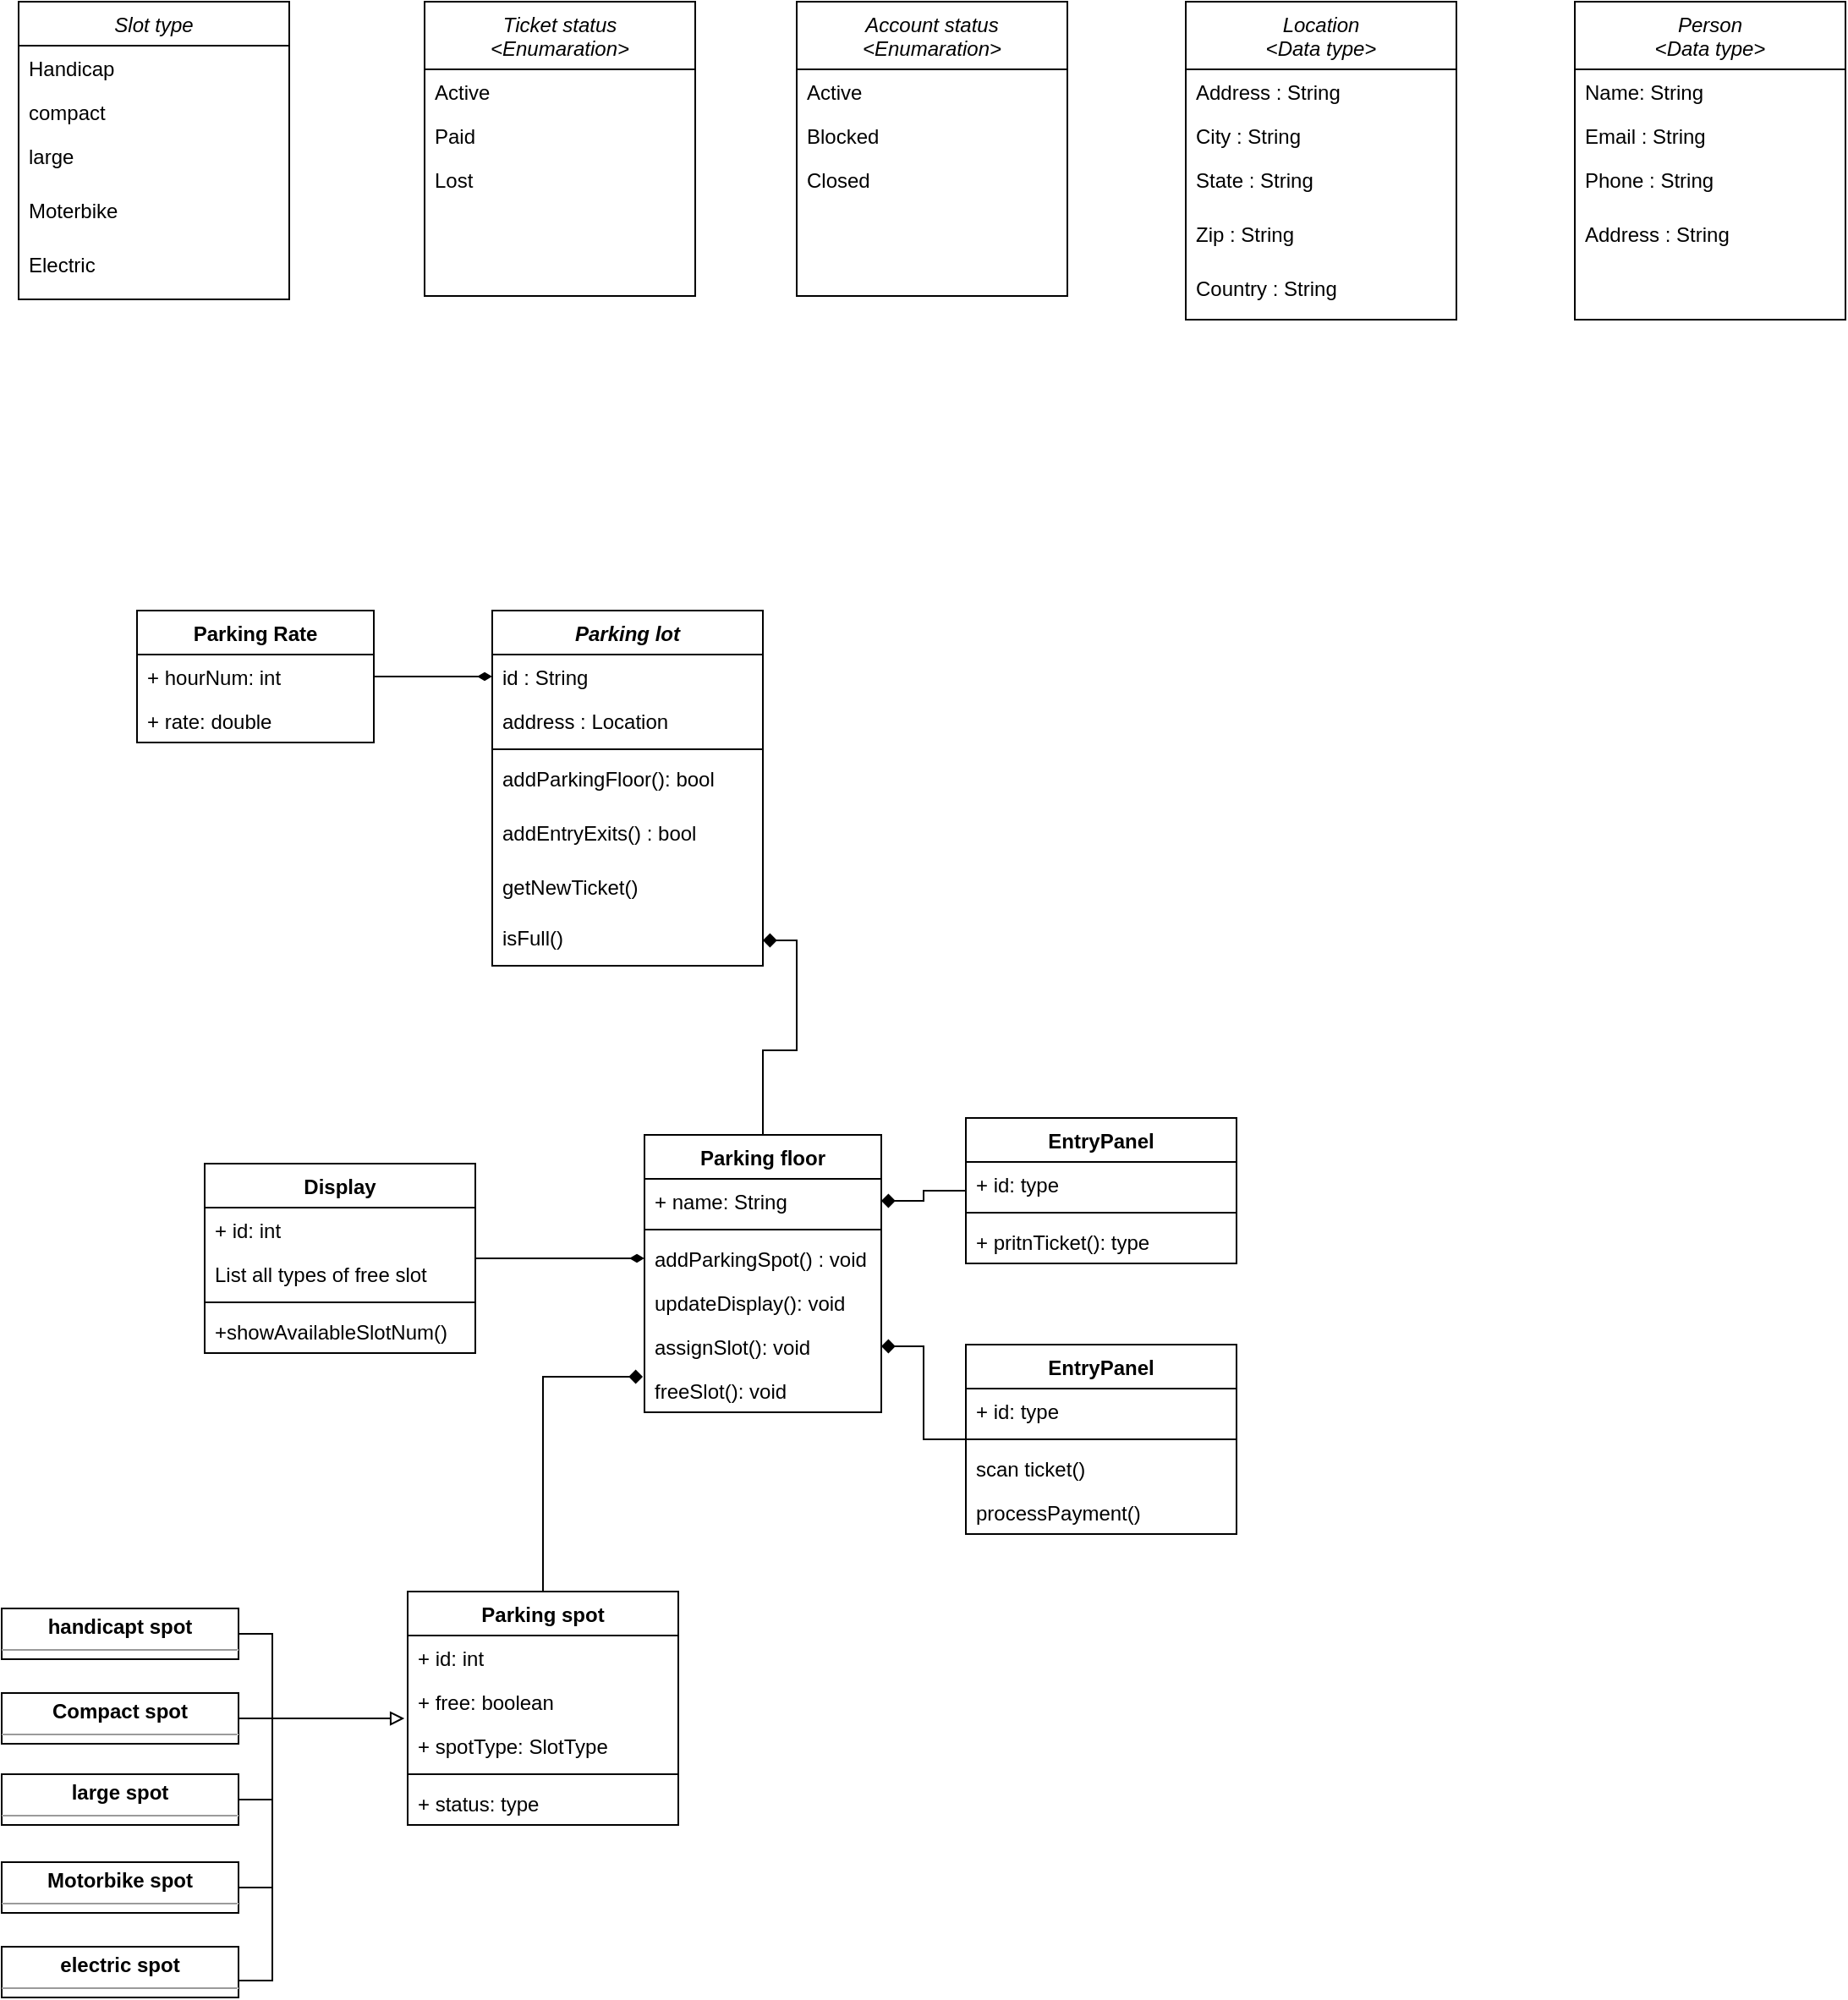 <mxfile version="14.4.8" type="github">
  <diagram id="C5RBs43oDa-KdzZeNtuy" name="Page-1">
    <mxGraphModel dx="1426" dy="3253" grid="1" gridSize="10" guides="1" tooltips="1" connect="1" arrows="1" fold="1" page="1" pageScale="1" pageWidth="1654" pageHeight="2336" math="0" shadow="0">
      <root>
        <mxCell id="WIyWlLk6GJQsqaUBKTNV-0" />
        <mxCell id="WIyWlLk6GJQsqaUBKTNV-1" parent="WIyWlLk6GJQsqaUBKTNV-0" />
        <mxCell id="zkfFHV4jXpPFQw0GAbJ--0" value="Slot type" style="swimlane;fontStyle=2;align=center;verticalAlign=top;childLayout=stackLayout;horizontal=1;startSize=26;horizontalStack=0;resizeParent=1;resizeLast=0;collapsible=1;marginBottom=0;rounded=0;shadow=0;strokeWidth=1;" parent="WIyWlLk6GJQsqaUBKTNV-1" vertex="1">
          <mxGeometry x="30" y="-30" width="160" height="176" as="geometry">
            <mxRectangle x="230" y="140" width="160" height="26" as="alternateBounds" />
          </mxGeometry>
        </mxCell>
        <mxCell id="zkfFHV4jXpPFQw0GAbJ--1" value="Handicap" style="text;align=left;verticalAlign=top;spacingLeft=4;spacingRight=4;overflow=hidden;rotatable=0;points=[[0,0.5],[1,0.5]];portConstraint=eastwest;" parent="zkfFHV4jXpPFQw0GAbJ--0" vertex="1">
          <mxGeometry y="26" width="160" height="26" as="geometry" />
        </mxCell>
        <mxCell id="zkfFHV4jXpPFQw0GAbJ--2" value="compact" style="text;align=left;verticalAlign=top;spacingLeft=4;spacingRight=4;overflow=hidden;rotatable=0;points=[[0,0.5],[1,0.5]];portConstraint=eastwest;rounded=0;shadow=0;html=0;" parent="zkfFHV4jXpPFQw0GAbJ--0" vertex="1">
          <mxGeometry y="52" width="160" height="26" as="geometry" />
        </mxCell>
        <mxCell id="IZJayk3lvnDu-hb6GBfK-0" value="large" style="text;align=left;verticalAlign=top;spacingLeft=4;spacingRight=4;overflow=hidden;rotatable=0;points=[[0,0.5],[1,0.5]];portConstraint=eastwest;rounded=0;shadow=0;html=0;" parent="zkfFHV4jXpPFQw0GAbJ--0" vertex="1">
          <mxGeometry y="78" width="160" height="32" as="geometry" />
        </mxCell>
        <mxCell id="zkfFHV4jXpPFQw0GAbJ--3" value="Moterbike" style="text;align=left;verticalAlign=top;spacingLeft=4;spacingRight=4;overflow=hidden;rotatable=0;points=[[0,0.5],[1,0.5]];portConstraint=eastwest;rounded=0;shadow=0;html=0;" parent="zkfFHV4jXpPFQw0GAbJ--0" vertex="1">
          <mxGeometry y="110" width="160" height="32" as="geometry" />
        </mxCell>
        <mxCell id="aLDY6bKr768kCVnEgQFR-0" value="Electric" style="text;align=left;verticalAlign=top;spacingLeft=4;spacingRight=4;overflow=hidden;rotatable=0;points=[[0,0.5],[1,0.5]];portConstraint=eastwest;rounded=0;shadow=0;html=0;" vertex="1" parent="zkfFHV4jXpPFQw0GAbJ--0">
          <mxGeometry y="142" width="160" height="32" as="geometry" />
        </mxCell>
        <mxCell id="Fod4XT9fk3nyyHBI4y4Q-15" value="Ticket status&#xa;&lt;Enumaration&gt;" style="swimlane;fontStyle=2;align=center;verticalAlign=top;childLayout=stackLayout;horizontal=1;startSize=40;horizontalStack=0;resizeParent=1;resizeLast=0;collapsible=1;marginBottom=0;rounded=0;shadow=0;strokeWidth=1;" parent="WIyWlLk6GJQsqaUBKTNV-1" vertex="1">
          <mxGeometry x="270" y="-30" width="160" height="174" as="geometry">
            <mxRectangle x="230" y="140" width="160" height="26" as="alternateBounds" />
          </mxGeometry>
        </mxCell>
        <mxCell id="Fod4XT9fk3nyyHBI4y4Q-16" value="Active" style="text;align=left;verticalAlign=top;spacingLeft=4;spacingRight=4;overflow=hidden;rotatable=0;points=[[0,0.5],[1,0.5]];portConstraint=eastwest;" parent="Fod4XT9fk3nyyHBI4y4Q-15" vertex="1">
          <mxGeometry y="40" width="160" height="26" as="geometry" />
        </mxCell>
        <mxCell id="Fod4XT9fk3nyyHBI4y4Q-17" value="Paid" style="text;align=left;verticalAlign=top;spacingLeft=4;spacingRight=4;overflow=hidden;rotatable=0;points=[[0,0.5],[1,0.5]];portConstraint=eastwest;rounded=0;shadow=0;html=0;" parent="Fod4XT9fk3nyyHBI4y4Q-15" vertex="1">
          <mxGeometry y="66" width="160" height="26" as="geometry" />
        </mxCell>
        <mxCell id="Fod4XT9fk3nyyHBI4y4Q-18" value="Lost" style="text;align=left;verticalAlign=top;spacingLeft=4;spacingRight=4;overflow=hidden;rotatable=0;points=[[0,0.5],[1,0.5]];portConstraint=eastwest;rounded=0;shadow=0;html=0;" parent="Fod4XT9fk3nyyHBI4y4Q-15" vertex="1">
          <mxGeometry y="92" width="160" height="32" as="geometry" />
        </mxCell>
        <mxCell id="Fod4XT9fk3nyyHBI4y4Q-20" value="Account status&#xa;&lt;Enumaration&gt;" style="swimlane;fontStyle=2;align=center;verticalAlign=top;childLayout=stackLayout;horizontal=1;startSize=40;horizontalStack=0;resizeParent=1;resizeLast=0;collapsible=1;marginBottom=0;rounded=0;shadow=0;strokeWidth=1;" parent="WIyWlLk6GJQsqaUBKTNV-1" vertex="1">
          <mxGeometry x="490" y="-30" width="160" height="174" as="geometry">
            <mxRectangle x="230" y="140" width="160" height="26" as="alternateBounds" />
          </mxGeometry>
        </mxCell>
        <mxCell id="Fod4XT9fk3nyyHBI4y4Q-21" value="Active" style="text;align=left;verticalAlign=top;spacingLeft=4;spacingRight=4;overflow=hidden;rotatable=0;points=[[0,0.5],[1,0.5]];portConstraint=eastwest;" parent="Fod4XT9fk3nyyHBI4y4Q-20" vertex="1">
          <mxGeometry y="40" width="160" height="26" as="geometry" />
        </mxCell>
        <mxCell id="Fod4XT9fk3nyyHBI4y4Q-22" value="Blocked" style="text;align=left;verticalAlign=top;spacingLeft=4;spacingRight=4;overflow=hidden;rotatable=0;points=[[0,0.5],[1,0.5]];portConstraint=eastwest;rounded=0;shadow=0;html=0;" parent="Fod4XT9fk3nyyHBI4y4Q-20" vertex="1">
          <mxGeometry y="66" width="160" height="26" as="geometry" />
        </mxCell>
        <mxCell id="Fod4XT9fk3nyyHBI4y4Q-23" value="Closed" style="text;align=left;verticalAlign=top;spacingLeft=4;spacingRight=4;overflow=hidden;rotatable=0;points=[[0,0.5],[1,0.5]];portConstraint=eastwest;rounded=0;shadow=0;html=0;" parent="Fod4XT9fk3nyyHBI4y4Q-20" vertex="1">
          <mxGeometry y="92" width="160" height="32" as="geometry" />
        </mxCell>
        <mxCell id="Fod4XT9fk3nyyHBI4y4Q-24" value="Location&#xa;&lt;Data type&gt;" style="swimlane;fontStyle=2;align=center;verticalAlign=top;childLayout=stackLayout;horizontal=1;startSize=40;horizontalStack=0;resizeParent=1;resizeLast=0;collapsible=1;marginBottom=0;rounded=0;shadow=0;strokeWidth=1;" parent="WIyWlLk6GJQsqaUBKTNV-1" vertex="1">
          <mxGeometry x="720" y="-30" width="160" height="188" as="geometry">
            <mxRectangle x="230" y="140" width="160" height="26" as="alternateBounds" />
          </mxGeometry>
        </mxCell>
        <mxCell id="Fod4XT9fk3nyyHBI4y4Q-25" value="Address : String" style="text;align=left;verticalAlign=top;spacingLeft=4;spacingRight=4;overflow=hidden;rotatable=0;points=[[0,0.5],[1,0.5]];portConstraint=eastwest;" parent="Fod4XT9fk3nyyHBI4y4Q-24" vertex="1">
          <mxGeometry y="40" width="160" height="26" as="geometry" />
        </mxCell>
        <mxCell id="Fod4XT9fk3nyyHBI4y4Q-26" value="City : String" style="text;align=left;verticalAlign=top;spacingLeft=4;spacingRight=4;overflow=hidden;rotatable=0;points=[[0,0.5],[1,0.5]];portConstraint=eastwest;rounded=0;shadow=0;html=0;" parent="Fod4XT9fk3nyyHBI4y4Q-24" vertex="1">
          <mxGeometry y="66" width="160" height="26" as="geometry" />
        </mxCell>
        <mxCell id="Fod4XT9fk3nyyHBI4y4Q-27" value="State : String" style="text;align=left;verticalAlign=top;spacingLeft=4;spacingRight=4;overflow=hidden;rotatable=0;points=[[0,0.5],[1,0.5]];portConstraint=eastwest;rounded=0;shadow=0;html=0;" parent="Fod4XT9fk3nyyHBI4y4Q-24" vertex="1">
          <mxGeometry y="92" width="160" height="32" as="geometry" />
        </mxCell>
        <mxCell id="Fod4XT9fk3nyyHBI4y4Q-28" value="Zip : String" style="text;align=left;verticalAlign=top;spacingLeft=4;spacingRight=4;overflow=hidden;rotatable=0;points=[[0,0.5],[1,0.5]];portConstraint=eastwest;rounded=0;shadow=0;html=0;" parent="Fod4XT9fk3nyyHBI4y4Q-24" vertex="1">
          <mxGeometry y="124" width="160" height="32" as="geometry" />
        </mxCell>
        <mxCell id="Fod4XT9fk3nyyHBI4y4Q-29" value="Country : String" style="text;align=left;verticalAlign=top;spacingLeft=4;spacingRight=4;overflow=hidden;rotatable=0;points=[[0,0.5],[1,0.5]];portConstraint=eastwest;rounded=0;shadow=0;html=0;" parent="Fod4XT9fk3nyyHBI4y4Q-24" vertex="1">
          <mxGeometry y="156" width="160" height="32" as="geometry" />
        </mxCell>
        <mxCell id="Fod4XT9fk3nyyHBI4y4Q-30" value="Person&#xa;&lt;Data type&gt;" style="swimlane;fontStyle=2;align=center;verticalAlign=top;childLayout=stackLayout;horizontal=1;startSize=40;horizontalStack=0;resizeParent=1;resizeLast=0;collapsible=1;marginBottom=0;rounded=0;shadow=0;strokeWidth=1;" parent="WIyWlLk6GJQsqaUBKTNV-1" vertex="1">
          <mxGeometry x="950" y="-30" width="160" height="188" as="geometry">
            <mxRectangle x="230" y="140" width="160" height="26" as="alternateBounds" />
          </mxGeometry>
        </mxCell>
        <mxCell id="Fod4XT9fk3nyyHBI4y4Q-31" value="Name: String" style="text;align=left;verticalAlign=top;spacingLeft=4;spacingRight=4;overflow=hidden;rotatable=0;points=[[0,0.5],[1,0.5]];portConstraint=eastwest;" parent="Fod4XT9fk3nyyHBI4y4Q-30" vertex="1">
          <mxGeometry y="40" width="160" height="26" as="geometry" />
        </mxCell>
        <mxCell id="Fod4XT9fk3nyyHBI4y4Q-32" value="Email : String" style="text;align=left;verticalAlign=top;spacingLeft=4;spacingRight=4;overflow=hidden;rotatable=0;points=[[0,0.5],[1,0.5]];portConstraint=eastwest;rounded=0;shadow=0;html=0;" parent="Fod4XT9fk3nyyHBI4y4Q-30" vertex="1">
          <mxGeometry y="66" width="160" height="26" as="geometry" />
        </mxCell>
        <mxCell id="Fod4XT9fk3nyyHBI4y4Q-33" value="Phone : String" style="text;align=left;verticalAlign=top;spacingLeft=4;spacingRight=4;overflow=hidden;rotatable=0;points=[[0,0.5],[1,0.5]];portConstraint=eastwest;rounded=0;shadow=0;html=0;" parent="Fod4XT9fk3nyyHBI4y4Q-30" vertex="1">
          <mxGeometry y="92" width="160" height="32" as="geometry" />
        </mxCell>
        <mxCell id="Fod4XT9fk3nyyHBI4y4Q-34" value="Address : String" style="text;align=left;verticalAlign=top;spacingLeft=4;spacingRight=4;overflow=hidden;rotatable=0;points=[[0,0.5],[1,0.5]];portConstraint=eastwest;rounded=0;shadow=0;html=0;" parent="Fod4XT9fk3nyyHBI4y4Q-30" vertex="1">
          <mxGeometry y="124" width="160" height="32" as="geometry" />
        </mxCell>
        <mxCell id="aLDY6bKr768kCVnEgQFR-1" value="Parking lot" style="swimlane;fontStyle=3;align=center;verticalAlign=top;childLayout=stackLayout;horizontal=1;startSize=26;horizontalStack=0;resizeParent=1;resizeLast=0;collapsible=1;marginBottom=0;rounded=0;shadow=0;strokeWidth=1;" vertex="1" parent="WIyWlLk6GJQsqaUBKTNV-1">
          <mxGeometry x="310" y="330" width="160" height="210" as="geometry">
            <mxRectangle x="230" y="140" width="160" height="26" as="alternateBounds" />
          </mxGeometry>
        </mxCell>
        <mxCell id="aLDY6bKr768kCVnEgQFR-2" value="id : String" style="text;align=left;verticalAlign=top;spacingLeft=4;spacingRight=4;overflow=hidden;rotatable=0;points=[[0,0.5],[1,0.5]];portConstraint=eastwest;" vertex="1" parent="aLDY6bKr768kCVnEgQFR-1">
          <mxGeometry y="26" width="160" height="26" as="geometry" />
        </mxCell>
        <mxCell id="aLDY6bKr768kCVnEgQFR-3" value="address : Location" style="text;align=left;verticalAlign=top;spacingLeft=4;spacingRight=4;overflow=hidden;rotatable=0;points=[[0,0.5],[1,0.5]];portConstraint=eastwest;rounded=0;shadow=0;html=0;" vertex="1" parent="aLDY6bKr768kCVnEgQFR-1">
          <mxGeometry y="52" width="160" height="26" as="geometry" />
        </mxCell>
        <mxCell id="aLDY6bKr768kCVnEgQFR-8" value="" style="line;strokeWidth=1;fillColor=none;align=left;verticalAlign=middle;spacingTop=-1;spacingLeft=3;spacingRight=3;rotatable=0;labelPosition=right;points=[];portConstraint=eastwest;" vertex="1" parent="aLDY6bKr768kCVnEgQFR-1">
          <mxGeometry y="78" width="160" height="8" as="geometry" />
        </mxCell>
        <mxCell id="aLDY6bKr768kCVnEgQFR-4" value="addParkingFloor(): bool" style="text;align=left;verticalAlign=top;spacingLeft=4;spacingRight=4;overflow=hidden;rotatable=0;points=[[0,0.5],[1,0.5]];portConstraint=eastwest;rounded=0;shadow=0;html=0;" vertex="1" parent="aLDY6bKr768kCVnEgQFR-1">
          <mxGeometry y="86" width="160" height="32" as="geometry" />
        </mxCell>
        <mxCell id="aLDY6bKr768kCVnEgQFR-5" value="addEntryExits() : bool" style="text;align=left;verticalAlign=top;spacingLeft=4;spacingRight=4;overflow=hidden;rotatable=0;points=[[0,0.5],[1,0.5]];portConstraint=eastwest;rounded=0;shadow=0;html=0;" vertex="1" parent="aLDY6bKr768kCVnEgQFR-1">
          <mxGeometry y="118" width="160" height="32" as="geometry" />
        </mxCell>
        <mxCell id="aLDY6bKr768kCVnEgQFR-6" value="getNewTicket()" style="text;align=left;verticalAlign=top;spacingLeft=4;spacingRight=4;overflow=hidden;rotatable=0;points=[[0,0.5],[1,0.5]];portConstraint=eastwest;rounded=0;shadow=0;html=0;" vertex="1" parent="aLDY6bKr768kCVnEgQFR-1">
          <mxGeometry y="150" width="160" height="30" as="geometry" />
        </mxCell>
        <mxCell id="aLDY6bKr768kCVnEgQFR-9" value="isFull()" style="text;align=left;verticalAlign=top;spacingLeft=4;spacingRight=4;overflow=hidden;rotatable=0;points=[[0,0.5],[1,0.5]];portConstraint=eastwest;rounded=0;shadow=0;html=0;" vertex="1" parent="aLDY6bKr768kCVnEgQFR-1">
          <mxGeometry y="180" width="160" height="30" as="geometry" />
        </mxCell>
        <mxCell id="aLDY6bKr768kCVnEgQFR-14" style="edgeStyle=orthogonalEdgeStyle;rounded=0;orthogonalLoop=1;jettySize=auto;html=1;entryX=0;entryY=0.5;entryDx=0;entryDy=0;endArrow=diamondThin;endFill=1;" edge="1" parent="WIyWlLk6GJQsqaUBKTNV-1" source="aLDY6bKr768kCVnEgQFR-10" target="aLDY6bKr768kCVnEgQFR-2">
          <mxGeometry relative="1" as="geometry" />
        </mxCell>
        <mxCell id="aLDY6bKr768kCVnEgQFR-10" value="Parking Rate" style="swimlane;fontStyle=1;childLayout=stackLayout;horizontal=1;startSize=26;fillColor=none;horizontalStack=0;resizeParent=1;resizeParentMax=0;resizeLast=0;collapsible=1;marginBottom=0;" vertex="1" parent="WIyWlLk6GJQsqaUBKTNV-1">
          <mxGeometry x="100" y="330" width="140" height="78" as="geometry" />
        </mxCell>
        <mxCell id="aLDY6bKr768kCVnEgQFR-11" value="+ hourNum: int" style="text;strokeColor=none;fillColor=none;align=left;verticalAlign=top;spacingLeft=4;spacingRight=4;overflow=hidden;rotatable=0;points=[[0,0.5],[1,0.5]];portConstraint=eastwest;" vertex="1" parent="aLDY6bKr768kCVnEgQFR-10">
          <mxGeometry y="26" width="140" height="26" as="geometry" />
        </mxCell>
        <mxCell id="aLDY6bKr768kCVnEgQFR-12" value="+ rate: double" style="text;strokeColor=none;fillColor=none;align=left;verticalAlign=top;spacingLeft=4;spacingRight=4;overflow=hidden;rotatable=0;points=[[0,0.5],[1,0.5]];portConstraint=eastwest;" vertex="1" parent="aLDY6bKr768kCVnEgQFR-10">
          <mxGeometry y="52" width="140" height="26" as="geometry" />
        </mxCell>
        <mxCell id="aLDY6bKr768kCVnEgQFR-64" style="edgeStyle=orthogonalEdgeStyle;rounded=0;orthogonalLoop=1;jettySize=auto;html=1;endArrow=diamond;endFill=1;entryX=1;entryY=0.5;entryDx=0;entryDy=0;" edge="1" parent="WIyWlLk6GJQsqaUBKTNV-1" source="aLDY6bKr768kCVnEgQFR-15" target="aLDY6bKr768kCVnEgQFR-9">
          <mxGeometry relative="1" as="geometry">
            <mxPoint x="400" y="580" as="targetPoint" />
          </mxGeometry>
        </mxCell>
        <mxCell id="aLDY6bKr768kCVnEgQFR-15" value="Parking floor" style="swimlane;fontStyle=1;childLayout=stackLayout;horizontal=1;startSize=26;fillColor=none;horizontalStack=0;resizeParent=1;resizeParentMax=0;resizeLast=0;collapsible=1;marginBottom=0;" vertex="1" parent="WIyWlLk6GJQsqaUBKTNV-1">
          <mxGeometry x="400" y="640" width="140" height="164" as="geometry" />
        </mxCell>
        <mxCell id="aLDY6bKr768kCVnEgQFR-16" value="+ name: String" style="text;strokeColor=none;fillColor=none;align=left;verticalAlign=top;spacingLeft=4;spacingRight=4;overflow=hidden;rotatable=0;points=[[0,0.5],[1,0.5]];portConstraint=eastwest;" vertex="1" parent="aLDY6bKr768kCVnEgQFR-15">
          <mxGeometry y="26" width="140" height="26" as="geometry" />
        </mxCell>
        <mxCell id="aLDY6bKr768kCVnEgQFR-19" value="" style="line;strokeWidth=1;fillColor=none;align=left;verticalAlign=middle;spacingTop=-1;spacingLeft=3;spacingRight=3;rotatable=0;labelPosition=right;points=[];portConstraint=eastwest;" vertex="1" parent="aLDY6bKr768kCVnEgQFR-15">
          <mxGeometry y="52" width="140" height="8" as="geometry" />
        </mxCell>
        <mxCell id="aLDY6bKr768kCVnEgQFR-17" value="addParkingSpot() : void" style="text;fillColor=none;align=left;verticalAlign=top;spacingLeft=4;spacingRight=4;overflow=hidden;rotatable=0;points=[[0,0.5],[1,0.5]];portConstraint=eastwest;" vertex="1" parent="aLDY6bKr768kCVnEgQFR-15">
          <mxGeometry y="60" width="140" height="26" as="geometry" />
        </mxCell>
        <mxCell id="aLDY6bKr768kCVnEgQFR-18" value="updateDisplay(): void" style="text;strokeColor=none;fillColor=none;align=left;verticalAlign=top;spacingLeft=4;spacingRight=4;overflow=hidden;rotatable=0;points=[[0,0.5],[1,0.5]];portConstraint=eastwest;" vertex="1" parent="aLDY6bKr768kCVnEgQFR-15">
          <mxGeometry y="86" width="140" height="26" as="geometry" />
        </mxCell>
        <mxCell id="aLDY6bKr768kCVnEgQFR-21" value="assignSlot(): void" style="text;strokeColor=none;fillColor=none;align=left;verticalAlign=top;spacingLeft=4;spacingRight=4;overflow=hidden;rotatable=0;points=[[0,0.5],[1,0.5]];portConstraint=eastwest;" vertex="1" parent="aLDY6bKr768kCVnEgQFR-15">
          <mxGeometry y="112" width="140" height="26" as="geometry" />
        </mxCell>
        <mxCell id="aLDY6bKr768kCVnEgQFR-22" value="freeSlot(): void" style="text;strokeColor=none;fillColor=none;align=left;verticalAlign=top;spacingLeft=4;spacingRight=4;overflow=hidden;rotatable=0;points=[[0,0.5],[1,0.5]];portConstraint=eastwest;" vertex="1" parent="aLDY6bKr768kCVnEgQFR-15">
          <mxGeometry y="138" width="140" height="26" as="geometry" />
        </mxCell>
        <mxCell id="aLDY6bKr768kCVnEgQFR-37" style="edgeStyle=orthogonalEdgeStyle;rounded=0;orthogonalLoop=1;jettySize=auto;html=1;entryX=0;entryY=0.5;entryDx=0;entryDy=0;endArrow=diamondThin;endFill=1;" edge="1" parent="WIyWlLk6GJQsqaUBKTNV-1" source="aLDY6bKr768kCVnEgQFR-31" target="aLDY6bKr768kCVnEgQFR-17">
          <mxGeometry relative="1" as="geometry" />
        </mxCell>
        <mxCell id="aLDY6bKr768kCVnEgQFR-31" value="Display" style="swimlane;fontStyle=1;align=center;verticalAlign=top;childLayout=stackLayout;horizontal=1;startSize=26;horizontalStack=0;resizeParent=1;resizeParentMax=0;resizeLast=0;collapsible=1;marginBottom=0;strokeColor=#000000;" vertex="1" parent="WIyWlLk6GJQsqaUBKTNV-1">
          <mxGeometry x="140" y="657" width="160" height="112" as="geometry" />
        </mxCell>
        <mxCell id="aLDY6bKr768kCVnEgQFR-32" value="+ id: int" style="text;strokeColor=none;fillColor=none;align=left;verticalAlign=top;spacingLeft=4;spacingRight=4;overflow=hidden;rotatable=0;points=[[0,0.5],[1,0.5]];portConstraint=eastwest;" vertex="1" parent="aLDY6bKr768kCVnEgQFR-31">
          <mxGeometry y="26" width="160" height="26" as="geometry" />
        </mxCell>
        <mxCell id="aLDY6bKr768kCVnEgQFR-35" value="List all types of free slot" style="text;strokeColor=none;fillColor=none;align=left;verticalAlign=top;spacingLeft=4;spacingRight=4;overflow=hidden;rotatable=0;points=[[0,0.5],[1,0.5]];portConstraint=eastwest;" vertex="1" parent="aLDY6bKr768kCVnEgQFR-31">
          <mxGeometry y="52" width="160" height="26" as="geometry" />
        </mxCell>
        <mxCell id="aLDY6bKr768kCVnEgQFR-33" value="" style="line;strokeWidth=1;fillColor=none;align=left;verticalAlign=middle;spacingTop=-1;spacingLeft=3;spacingRight=3;rotatable=0;labelPosition=right;points=[];portConstraint=eastwest;" vertex="1" parent="aLDY6bKr768kCVnEgQFR-31">
          <mxGeometry y="78" width="160" height="8" as="geometry" />
        </mxCell>
        <mxCell id="aLDY6bKr768kCVnEgQFR-34" value="+showAvailableSlotNum() " style="text;strokeColor=none;fillColor=none;align=left;verticalAlign=top;spacingLeft=4;spacingRight=4;overflow=hidden;rotatable=0;points=[[0,0.5],[1,0.5]];portConstraint=eastwest;" vertex="1" parent="aLDY6bKr768kCVnEgQFR-31">
          <mxGeometry y="86" width="160" height="26" as="geometry" />
        </mxCell>
        <mxCell id="aLDY6bKr768kCVnEgQFR-63" style="edgeStyle=orthogonalEdgeStyle;rounded=0;orthogonalLoop=1;jettySize=auto;html=1;entryX=-0.007;entryY=0.192;entryDx=0;entryDy=0;entryPerimeter=0;endArrow=diamond;endFill=1;" edge="1" parent="WIyWlLk6GJQsqaUBKTNV-1" source="aLDY6bKr768kCVnEgQFR-38" target="aLDY6bKr768kCVnEgQFR-22">
          <mxGeometry relative="1" as="geometry" />
        </mxCell>
        <mxCell id="aLDY6bKr768kCVnEgQFR-38" value="Parking spot" style="swimlane;fontStyle=1;align=center;verticalAlign=top;childLayout=stackLayout;horizontal=1;startSize=26;horizontalStack=0;resizeParent=1;resizeParentMax=0;resizeLast=0;collapsible=1;marginBottom=0;strokeColor=#000000;" vertex="1" parent="WIyWlLk6GJQsqaUBKTNV-1">
          <mxGeometry x="260" y="910" width="160" height="138" as="geometry" />
        </mxCell>
        <mxCell id="aLDY6bKr768kCVnEgQFR-39" value="+ id: int" style="text;strokeColor=none;fillColor=none;align=left;verticalAlign=top;spacingLeft=4;spacingRight=4;overflow=hidden;rotatable=0;points=[[0,0.5],[1,0.5]];portConstraint=eastwest;" vertex="1" parent="aLDY6bKr768kCVnEgQFR-38">
          <mxGeometry y="26" width="160" height="26" as="geometry" />
        </mxCell>
        <mxCell id="aLDY6bKr768kCVnEgQFR-47" value="+ free: boolean" style="text;strokeColor=none;fillColor=none;align=left;verticalAlign=top;spacingLeft=4;spacingRight=4;overflow=hidden;rotatable=0;points=[[0,0.5],[1,0.5]];portConstraint=eastwest;" vertex="1" parent="aLDY6bKr768kCVnEgQFR-38">
          <mxGeometry y="52" width="160" height="26" as="geometry" />
        </mxCell>
        <mxCell id="aLDY6bKr768kCVnEgQFR-46" value="+ spotType: SlotType" style="text;strokeColor=none;fillColor=none;align=left;verticalAlign=top;spacingLeft=4;spacingRight=4;overflow=hidden;rotatable=0;points=[[0,0.5],[1,0.5]];portConstraint=eastwest;" vertex="1" parent="aLDY6bKr768kCVnEgQFR-38">
          <mxGeometry y="78" width="160" height="26" as="geometry" />
        </mxCell>
        <mxCell id="aLDY6bKr768kCVnEgQFR-40" value="" style="line;strokeWidth=1;fillColor=none;align=left;verticalAlign=middle;spacingTop=-1;spacingLeft=3;spacingRight=3;rotatable=0;labelPosition=right;points=[];portConstraint=eastwest;" vertex="1" parent="aLDY6bKr768kCVnEgQFR-38">
          <mxGeometry y="104" width="160" height="8" as="geometry" />
        </mxCell>
        <mxCell id="aLDY6bKr768kCVnEgQFR-41" value="+ status: type" style="text;strokeColor=none;fillColor=none;align=left;verticalAlign=top;spacingLeft=4;spacingRight=4;overflow=hidden;rotatable=0;points=[[0,0.5],[1,0.5]];portConstraint=eastwest;" vertex="1" parent="aLDY6bKr768kCVnEgQFR-38">
          <mxGeometry y="112" width="160" height="26" as="geometry" />
        </mxCell>
        <mxCell id="aLDY6bKr768kCVnEgQFR-58" style="edgeStyle=orthogonalEdgeStyle;rounded=0;orthogonalLoop=1;jettySize=auto;html=1;endArrow=none;endFill=0;entryX=1;entryY=0.5;entryDx=0;entryDy=0;" edge="1" parent="WIyWlLk6GJQsqaUBKTNV-1" source="aLDY6bKr768kCVnEgQFR-48" target="aLDY6bKr768kCVnEgQFR-53">
          <mxGeometry relative="1" as="geometry">
            <mxPoint x="170" y="1140" as="targetPoint" />
            <Array as="points">
              <mxPoint x="180" y="935" />
              <mxPoint x="180" y="1140" />
              <mxPoint x="160" y="1140" />
            </Array>
          </mxGeometry>
        </mxCell>
        <mxCell id="aLDY6bKr768kCVnEgQFR-48" value="&lt;p style=&quot;margin: 0px ; margin-top: 4px ; text-align: center&quot;&gt;&lt;b&gt;handicapt spot&lt;/b&gt;&lt;/p&gt;&lt;hr size=&quot;1&quot;&gt;&lt;div style=&quot;height: 2px&quot;&gt;&lt;/div&gt;" style="verticalAlign=top;align=left;overflow=fill;fontSize=12;fontFamily=Helvetica;html=1;strokeColor=#000000;" vertex="1" parent="WIyWlLk6GJQsqaUBKTNV-1">
          <mxGeometry x="20" y="920" width="140" height="30" as="geometry" />
        </mxCell>
        <mxCell id="aLDY6bKr768kCVnEgQFR-60" style="edgeStyle=orthogonalEdgeStyle;rounded=0;orthogonalLoop=1;jettySize=auto;html=1;endArrow=none;endFill=0;" edge="1" parent="WIyWlLk6GJQsqaUBKTNV-1" source="aLDY6bKr768kCVnEgQFR-49">
          <mxGeometry relative="1" as="geometry">
            <mxPoint x="180" y="985" as="targetPoint" />
          </mxGeometry>
        </mxCell>
        <mxCell id="aLDY6bKr768kCVnEgQFR-62" style="edgeStyle=orthogonalEdgeStyle;rounded=0;orthogonalLoop=1;jettySize=auto;html=1;entryX=-0.012;entryY=-0.115;entryDx=0;entryDy=0;entryPerimeter=0;endArrow=block;endFill=0;" edge="1" parent="WIyWlLk6GJQsqaUBKTNV-1" source="aLDY6bKr768kCVnEgQFR-49" target="aLDY6bKr768kCVnEgQFR-46">
          <mxGeometry relative="1" as="geometry" />
        </mxCell>
        <mxCell id="aLDY6bKr768kCVnEgQFR-49" value="&lt;p style=&quot;margin: 0px ; margin-top: 4px ; text-align: center&quot;&gt;&lt;b&gt;Compact spot&lt;/b&gt;&lt;/p&gt;&lt;hr size=&quot;1&quot;&gt;&lt;div style=&quot;height: 2px&quot;&gt;&lt;/div&gt;" style="verticalAlign=top;align=left;overflow=fill;fontSize=12;fontFamily=Helvetica;html=1;strokeColor=#000000;" vertex="1" parent="WIyWlLk6GJQsqaUBKTNV-1">
          <mxGeometry x="20" y="970" width="140" height="30" as="geometry" />
        </mxCell>
        <mxCell id="aLDY6bKr768kCVnEgQFR-59" style="edgeStyle=orthogonalEdgeStyle;rounded=0;orthogonalLoop=1;jettySize=auto;html=1;endArrow=none;endFill=0;" edge="1" parent="WIyWlLk6GJQsqaUBKTNV-1" source="aLDY6bKr768kCVnEgQFR-51">
          <mxGeometry relative="1" as="geometry">
            <mxPoint x="180" y="1033" as="targetPoint" />
          </mxGeometry>
        </mxCell>
        <mxCell id="aLDY6bKr768kCVnEgQFR-51" value="&lt;p style=&quot;margin: 0px ; margin-top: 4px ; text-align: center&quot;&gt;&lt;b&gt;large spot&lt;/b&gt;&lt;/p&gt;&lt;hr size=&quot;1&quot;&gt;&lt;div style=&quot;height: 2px&quot;&gt;&lt;/div&gt;" style="verticalAlign=top;align=left;overflow=fill;fontSize=12;fontFamily=Helvetica;html=1;strokeColor=#000000;" vertex="1" parent="WIyWlLk6GJQsqaUBKTNV-1">
          <mxGeometry x="20" y="1018" width="140" height="30" as="geometry" />
        </mxCell>
        <mxCell id="aLDY6bKr768kCVnEgQFR-61" style="edgeStyle=orthogonalEdgeStyle;rounded=0;orthogonalLoop=1;jettySize=auto;html=1;endArrow=none;endFill=0;" edge="1" parent="WIyWlLk6GJQsqaUBKTNV-1" source="aLDY6bKr768kCVnEgQFR-52">
          <mxGeometry relative="1" as="geometry">
            <mxPoint x="180" y="1085" as="targetPoint" />
          </mxGeometry>
        </mxCell>
        <mxCell id="aLDY6bKr768kCVnEgQFR-52" value="&lt;p style=&quot;margin: 0px ; margin-top: 4px ; text-align: center&quot;&gt;&lt;b&gt;Motorbike spot&lt;/b&gt;&lt;/p&gt;&lt;hr size=&quot;1&quot;&gt;&lt;div style=&quot;height: 2px&quot;&gt;&lt;/div&gt;" style="verticalAlign=top;align=left;overflow=fill;fontSize=12;fontFamily=Helvetica;html=1;strokeColor=#000000;" vertex="1" parent="WIyWlLk6GJQsqaUBKTNV-1">
          <mxGeometry x="20" y="1070" width="140" height="30" as="geometry" />
        </mxCell>
        <mxCell id="aLDY6bKr768kCVnEgQFR-53" value="&lt;p style=&quot;margin: 0px ; margin-top: 4px ; text-align: center&quot;&gt;&lt;b&gt;electric spot&lt;/b&gt;&lt;/p&gt;&lt;hr size=&quot;1&quot;&gt;&lt;div style=&quot;height: 2px&quot;&gt;&lt;/div&gt;" style="verticalAlign=top;align=left;overflow=fill;fontSize=12;fontFamily=Helvetica;html=1;strokeColor=#000000;" vertex="1" parent="WIyWlLk6GJQsqaUBKTNV-1">
          <mxGeometry x="20" y="1120" width="140" height="30" as="geometry" />
        </mxCell>
        <mxCell id="aLDY6bKr768kCVnEgQFR-73" style="edgeStyle=orthogonalEdgeStyle;rounded=0;orthogonalLoop=1;jettySize=auto;html=1;entryX=1;entryY=0.5;entryDx=0;entryDy=0;endArrow=diamond;endFill=1;" edge="1" parent="WIyWlLk6GJQsqaUBKTNV-1" source="aLDY6bKr768kCVnEgQFR-65" target="aLDY6bKr768kCVnEgQFR-16">
          <mxGeometry relative="1" as="geometry" />
        </mxCell>
        <mxCell id="aLDY6bKr768kCVnEgQFR-65" value="EntryPanel" style="swimlane;fontStyle=1;align=center;verticalAlign=top;childLayout=stackLayout;horizontal=1;startSize=26;horizontalStack=0;resizeParent=1;resizeParentMax=0;resizeLast=0;collapsible=1;marginBottom=0;strokeColor=#000000;" vertex="1" parent="WIyWlLk6GJQsqaUBKTNV-1">
          <mxGeometry x="590" y="630" width="160" height="86" as="geometry" />
        </mxCell>
        <mxCell id="aLDY6bKr768kCVnEgQFR-66" value="+ id: type" style="text;strokeColor=none;fillColor=none;align=left;verticalAlign=top;spacingLeft=4;spacingRight=4;overflow=hidden;rotatable=0;points=[[0,0.5],[1,0.5]];portConstraint=eastwest;" vertex="1" parent="aLDY6bKr768kCVnEgQFR-65">
          <mxGeometry y="26" width="160" height="26" as="geometry" />
        </mxCell>
        <mxCell id="aLDY6bKr768kCVnEgQFR-67" value="" style="line;strokeWidth=1;fillColor=none;align=left;verticalAlign=middle;spacingTop=-1;spacingLeft=3;spacingRight=3;rotatable=0;labelPosition=right;points=[];portConstraint=eastwest;" vertex="1" parent="aLDY6bKr768kCVnEgQFR-65">
          <mxGeometry y="52" width="160" height="8" as="geometry" />
        </mxCell>
        <mxCell id="aLDY6bKr768kCVnEgQFR-68" value="+ pritnTicket(): type" style="text;strokeColor=none;fillColor=none;align=left;verticalAlign=top;spacingLeft=4;spacingRight=4;overflow=hidden;rotatable=0;points=[[0,0.5],[1,0.5]];portConstraint=eastwest;" vertex="1" parent="aLDY6bKr768kCVnEgQFR-65">
          <mxGeometry y="60" width="160" height="26" as="geometry" />
        </mxCell>
        <mxCell id="aLDY6bKr768kCVnEgQFR-74" style="edgeStyle=orthogonalEdgeStyle;rounded=0;orthogonalLoop=1;jettySize=auto;html=1;entryX=1;entryY=0.5;entryDx=0;entryDy=0;endArrow=diamond;endFill=1;" edge="1" parent="WIyWlLk6GJQsqaUBKTNV-1" source="aLDY6bKr768kCVnEgQFR-69" target="aLDY6bKr768kCVnEgQFR-21">
          <mxGeometry relative="1" as="geometry" />
        </mxCell>
        <mxCell id="aLDY6bKr768kCVnEgQFR-69" value="EntryPanel" style="swimlane;fontStyle=1;align=center;verticalAlign=top;childLayout=stackLayout;horizontal=1;startSize=26;horizontalStack=0;resizeParent=1;resizeParentMax=0;resizeLast=0;collapsible=1;marginBottom=0;strokeColor=#000000;" vertex="1" parent="WIyWlLk6GJQsqaUBKTNV-1">
          <mxGeometry x="590" y="764" width="160" height="112" as="geometry" />
        </mxCell>
        <mxCell id="aLDY6bKr768kCVnEgQFR-70" value="+ id: type" style="text;strokeColor=none;fillColor=none;align=left;verticalAlign=top;spacingLeft=4;spacingRight=4;overflow=hidden;rotatable=0;points=[[0,0.5],[1,0.5]];portConstraint=eastwest;" vertex="1" parent="aLDY6bKr768kCVnEgQFR-69">
          <mxGeometry y="26" width="160" height="26" as="geometry" />
        </mxCell>
        <mxCell id="aLDY6bKr768kCVnEgQFR-71" value="" style="line;strokeWidth=1;fillColor=none;align=left;verticalAlign=middle;spacingTop=-1;spacingLeft=3;spacingRight=3;rotatable=0;labelPosition=right;points=[];portConstraint=eastwest;" vertex="1" parent="aLDY6bKr768kCVnEgQFR-69">
          <mxGeometry y="52" width="160" height="8" as="geometry" />
        </mxCell>
        <mxCell id="aLDY6bKr768kCVnEgQFR-75" value="scan ticket()" style="text;strokeColor=none;fillColor=none;align=left;verticalAlign=top;spacingLeft=4;spacingRight=4;overflow=hidden;rotatable=0;points=[[0,0.5],[1,0.5]];portConstraint=eastwest;" vertex="1" parent="aLDY6bKr768kCVnEgQFR-69">
          <mxGeometry y="60" width="160" height="26" as="geometry" />
        </mxCell>
        <mxCell id="aLDY6bKr768kCVnEgQFR-72" value="processPayment()" style="text;strokeColor=none;fillColor=none;align=left;verticalAlign=top;spacingLeft=4;spacingRight=4;overflow=hidden;rotatable=0;points=[[0,0.5],[1,0.5]];portConstraint=eastwest;" vertex="1" parent="aLDY6bKr768kCVnEgQFR-69">
          <mxGeometry y="86" width="160" height="26" as="geometry" />
        </mxCell>
      </root>
    </mxGraphModel>
  </diagram>
</mxfile>
